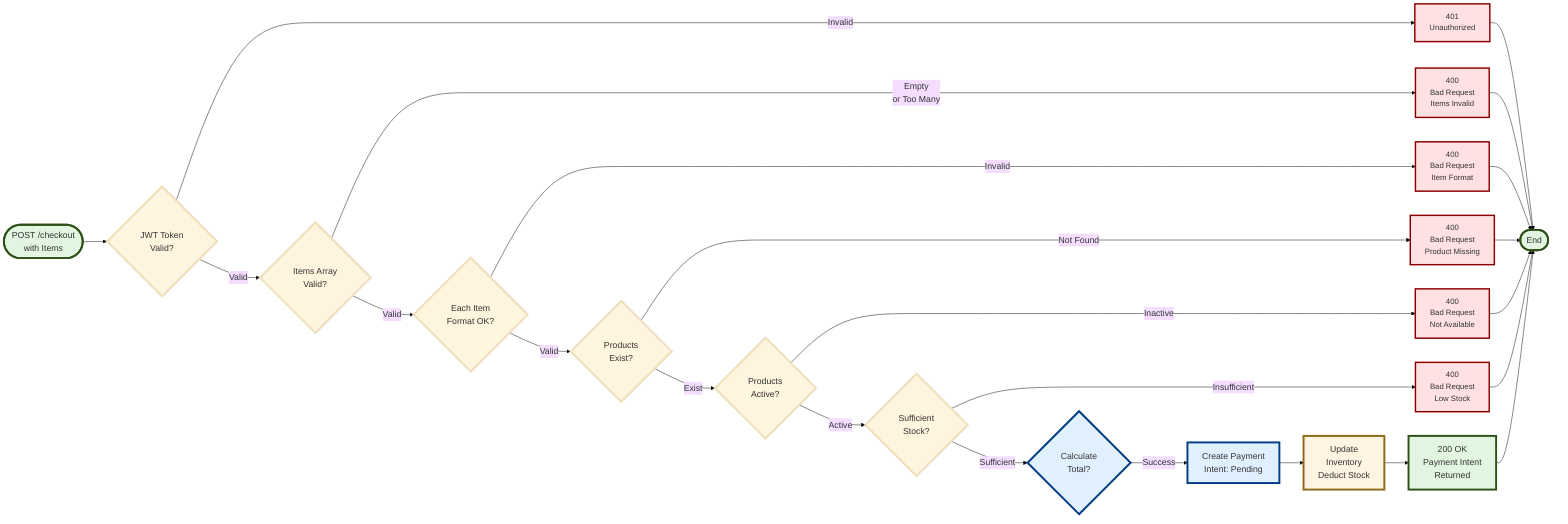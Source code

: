 %%{init: {'theme':'base', 'themeVariables': {'fontSize':'18px'}}}%%
flowchart LR
    Start([POST /checkout<br/>with Items]) --> CheckAuth{" <br/> JWT Token<br/>Valid? <br/> <br/> "}
    
    CheckAuth -->|Invalid| Err1[401<br/>Unauthorized]
    
    CheckAuth -->|Valid| ValidateItems{" <br/> Items Array<br/>Valid? <br/> <br/> "}
    
    ValidateItems -->|Empty<br/>or Too Many| Err2[400<br/>Bad Request<br/>Items Invalid]
    
    ValidateItems -->|Valid| ItemCheck{" <br/> Each Item<br/>Format OK? <br/> <br/> "}
    
    ItemCheck -->|Invalid| Err3[400<br/>Bad Request<br/>Item Format]
    
    ItemCheck -->|Valid| ProductExists{" <br/> Products<br/>Exist? <br/> <br/> "}
    
    ProductExists -->|Not Found| Err4[400<br/>Bad Request<br/>Product Missing]
    
    ProductExists -->|Exist| CheckActive{" <br/> Products<br/>Active? <br/> <br/> "}
    
    CheckActive -->|Inactive| Err5[400<br/>Bad Request<br/>Not Available]
    
    CheckActive -->|Active| CheckInventory{" <br/> Sufficient<br/>Stock? <br/> <br/> "}
    
    CheckInventory -->|Insufficient| Err6[400<br/>Bad Request<br/>Low Stock]
    
    CheckInventory -->|Sufficient| CalculateTotal{" <br/> Calculate<br/>Total? <br/> <br/> "}
    
    CalculateTotal -->|Success| CreateIntent[Create Payment<br/>Intent: Pending]
    
    CreateIntent --> UpdateInventory[Update<br/>Inventory<br/>Deduct Stock]
    
    UpdateInventory --> Success[200 OK<br/>Payment Intent<br/>Returned]
    
    Success --> End([End])
    Err1 --> End
    Err2 --> End
    Err3 --> End
    Err4 --> End
    Err5 --> End
    Err6 --> End
    
    style Start fill:#e1f5e1,stroke:#2d5016,stroke-width:4px,font-size:18px
    style Success fill:#e1f5e1,stroke:#2d5016,stroke-width:4px,font-size:18px
    style End fill:#e1f5e1,stroke:#2d5016,stroke-width:4px,font-size:18px
    
    style Err1 fill:#ffe1e1,stroke:#8b0000,stroke-width:3px,font-size:16px
    style Err2 fill:#ffe1e1,stroke:#8b0000,stroke-width:3px,font-size:16px
    style Err3 fill:#ffe1e1,stroke:#8b0000,stroke-width:3px,font-size:16px
    style Err4 fill:#ffe1e1,stroke:#8b0000,stroke-width:3px,font-size:16px
    style Err5 fill:#ffe1e1,stroke:#8b0000,stroke-width:3px,font-size:16px
    style Err6 fill:#ffe1e1,stroke:#8b0000,stroke-width:3px,font-size:16px
    
    style CalculateTotal fill:#e1f0ff,stroke:#003d82,stroke-width:4px,font-size:18px
    style CreateIntent fill:#e1f0ff,stroke:#003d82,stroke-width:4px,font-size:18px
    
    style UpdateInventory fill:#fff4e1,stroke:#8b6914,stroke-width:4px,font-size:18px
    
    style CheckAuth stroke-width:4px,font-size:18px
    style ValidateItems stroke-width:4px,font-size:18px
    style ItemCheck stroke-width:4px,font-size:18px
    style ProductExists stroke-width:4px,font-size:18px
    style CheckActive stroke-width:4px,font-size:18px
    style CheckInventory stroke-width:4px,font-size:18px